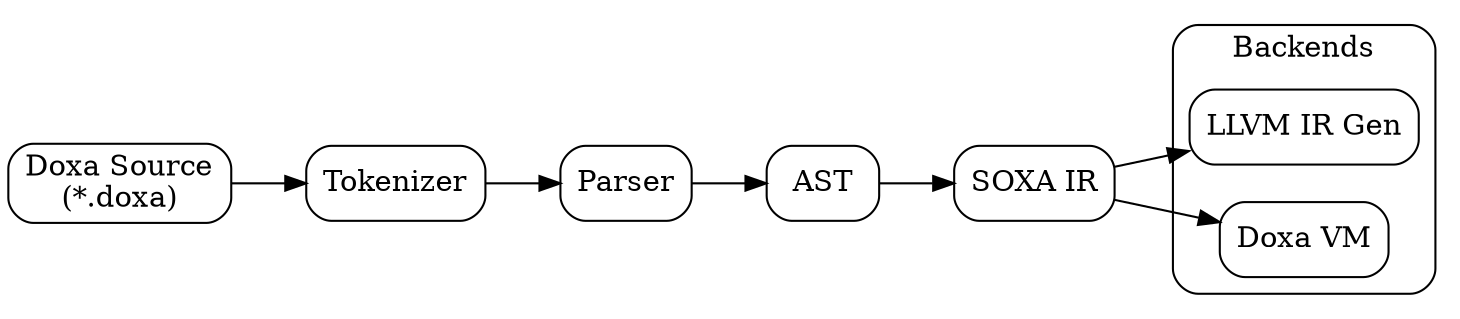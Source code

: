 digraph DoxaPipeline {
    rankdir=LR;
    node [shape=box, style="rounded"];

    doxa [label="Doxa Source\n(*.doxa)"];
    tokenizer [label="Tokenizer"];
    parser [label="Parser"];
    ast [label="AST"];
    soxa [label="SOXA IR"];
    
    subgraph cluster_backends {
        label = "Backends";
        style = "rounded";
        
        llvm [label="LLVM IR Gen"];
        vm [label="Doxa VM"];
    }

    doxa -> tokenizer;
    tokenizer -> parser;
    parser -> ast;
    ast -> soxa;
    soxa -> llvm;
    soxa -> vm;
}